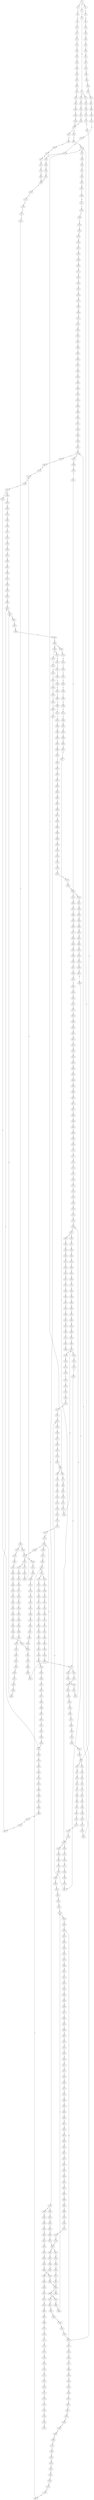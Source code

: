 strict digraph  {
	S0 -> S1 [ label = C ];
	S0 -> S2 [ label = G ];
	S0 -> S3 [ label = T ];
	S1 -> S4 [ label = C ];
	S2 -> S5 [ label = C ];
	S3 -> S6 [ label = C ];
	S4 -> S7 [ label = G ];
	S5 -> S8 [ label = G ];
	S6 -> S9 [ label = G ];
	S7 -> S10 [ label = T ];
	S7 -> S11 [ label = C ];
	S8 -> S12 [ label = C ];
	S9 -> S13 [ label = T ];
	S10 -> S14 [ label = A ];
	S11 -> S15 [ label = A ];
	S12 -> S16 [ label = A ];
	S13 -> S17 [ label = G ];
	S14 -> S18 [ label = G ];
	S15 -> S19 [ label = A ];
	S16 -> S20 [ label = G ];
	S17 -> S21 [ label = A ];
	S18 -> S22 [ label = C ];
	S19 -> S23 [ label = C ];
	S20 -> S24 [ label = C ];
	S21 -> S25 [ label = C ];
	S22 -> S26 [ label = C ];
	S23 -> S27 [ label = C ];
	S24 -> S28 [ label = G ];
	S25 -> S29 [ label = C ];
	S26 -> S30 [ label = G ];
	S27 -> S31 [ label = A ];
	S28 -> S32 [ label = G ];
	S29 -> S33 [ label = G ];
	S30 -> S34 [ label = G ];
	S30 -> S35 [ label = C ];
	S31 -> S36 [ label = G ];
	S32 -> S37 [ label = G ];
	S33 -> S38 [ label = G ];
	S34 -> S39 [ label = T ];
	S35 -> S40 [ label = T ];
	S36 -> S41 [ label = A ];
	S36 -> S42 [ label = T ];
	S37 -> S43 [ label = T ];
	S38 -> S44 [ label = T ];
	S39 -> S45 [ label = G ];
	S40 -> S46 [ label = G ];
	S41 -> S47 [ label = A ];
	S42 -> S48 [ label = C ];
	S43 -> S49 [ label = G ];
	S44 -> S50 [ label = C ];
	S45 -> S51 [ label = A ];
	S45 -> S52 [ label = G ];
	S46 -> S53 [ label = G ];
	S47 -> S54 [ label = C ];
	S48 -> S55 [ label = G ];
	S49 -> S56 [ label = C ];
	S50 -> S57 [ label = G ];
	S51 -> S58 [ label = C ];
	S52 -> S59 [ label = T ];
	S52 -> S60 [ label = A ];
	S53 -> S61 [ label = A ];
	S54 -> S62 [ label = A ];
	S55 -> S63 [ label = C ];
	S56 -> S64 [ label = C ];
	S57 -> S65 [ label = C ];
	S58 -> S66 [ label = G ];
	S59 -> S67 [ label = G ];
	S59 -> S68 [ label = T ];
	S60 -> S69 [ label = A ];
	S61 -> S70 [ label = A ];
	S62 -> S71 [ label = G ];
	S63 -> S72 [ label = G ];
	S64 -> S73 [ label = G ];
	S65 -> S74 [ label = G ];
	S66 -> S75 [ label = T ];
	S67 -> S76 [ label = G ];
	S68 -> S77 [ label = A ];
	S69 -> S78 [ label = G ];
	S70 -> S79 [ label = G ];
	S71 -> S80 [ label = C ];
	S72 -> S81 [ label = C ];
	S73 -> S82 [ label = C ];
	S74 -> S83 [ label = T ];
	S75 -> S84 [ label = G ];
	S76 -> S85 [ label = A ];
	S77 -> S86 [ label = G ];
	S78 -> S87 [ label = A ];
	S79 -> S88 [ label = A ];
	S80 -> S89 [ label = C ];
	S81 -> S90 [ label = A ];
	S82 -> S91 [ label = C ];
	S83 -> S92 [ label = A ];
	S84 -> S93 [ label = G ];
	S85 -> S94 [ label = A ];
	S86 -> S95 [ label = A ];
	S87 -> S96 [ label = A ];
	S88 -> S96 [ label = A ];
	S89 -> S97 [ label = G ];
	S90 -> S98 [ label = G ];
	S91 -> S99 [ label = G ];
	S92 -> S100 [ label = G ];
	S93 -> S101 [ label = G ];
	S94 -> S102 [ label = C ];
	S95 -> S103 [ label = A ];
	S96 -> S104 [ label = C ];
	S97 -> S105 [ label = T ];
	S98 -> S106 [ label = C ];
	S99 -> S107 [ label = G ];
	S100 -> S108 [ label = C ];
	S101 -> S109 [ label = T ];
	S102 -> S110 [ label = C ];
	S103 -> S111 [ label = G ];
	S104 -> S112 [ label = G ];
	S105 -> S113 [ label = C ];
	S106 -> S114 [ label = C ];
	S107 -> S115 [ label = T ];
	S108 -> S116 [ label = C ];
	S109 -> S117 [ label = A ];
	S110 -> S118 [ label = T ];
	S111 -> S119 [ label = G ];
	S112 -> S120 [ label = G ];
	S113 -> S121 [ label = C ];
	S114 -> S122 [ label = G ];
	S115 -> S123 [ label = G ];
	S116 -> S30 [ label = G ];
	S117 -> S124 [ label = C ];
	S118 -> S125 [ label = C ];
	S119 -> S126 [ label = G ];
	S120 -> S127 [ label = C ];
	S121 -> S128 [ label = T ];
	S122 -> S129 [ label = G ];
	S123 -> S52 [ label = G ];
	S124 -> S130 [ label = T ];
	S125 -> S131 [ label = G ];
	S126 -> S132 [ label = G ];
	S127 -> S133 [ label = A ];
	S128 -> S134 [ label = C ];
	S129 -> S135 [ label = T ];
	S130 -> S136 [ label = A ];
	S131 -> S137 [ label = G ];
	S132 -> S138 [ label = T ];
	S132 -> S139 [ label = G ];
	S133 -> S140 [ label = C ];
	S134 -> S141 [ label = T ];
	S135 -> S45 [ label = G ];
	S136 -> S142 [ label = T ];
	S137 -> S143 [ label = C ];
	S138 -> S144 [ label = C ];
	S139 -> S145 [ label = T ];
	S140 -> S146 [ label = C ];
	S140 -> S147 [ label = T ];
	S141 -> S148 [ label = T ];
	S141 -> S149 [ label = G ];
	S142 -> S150 [ label = T ];
	S143 -> S151 [ label = A ];
	S144 -> S152 [ label = T ];
	S145 -> S153 [ label = C ];
	S146 -> S154 [ label = G ];
	S147 -> S155 [ label = G ];
	S148 -> S156 [ label = C ];
	S149 -> S157 [ label = T ];
	S150 -> S158 [ label = G ];
	S151 -> S159 [ label = C ];
	S152 -> S160 [ label = C ];
	S153 -> S161 [ label = C ];
	S154 -> S162 [ label = A ];
	S154 -> S163 [ label = G ];
	S155 -> S164 [ label = G ];
	S156 -> S165 [ label = T ];
	S157 -> S166 [ label = C ];
	S158 -> S167 [ label = G ];
	S159 -> S168 [ label = G ];
	S159 -> S169 [ label = C ];
	S160 -> S170 [ label = T ];
	S161 -> S171 [ label = G ];
	S162 -> S172 [ label = G ];
	S162 -> S173 [ label = A ];
	S163 -> S174 [ label = G ];
	S164 -> S175 [ label = G ];
	S165 -> S176 [ label = C ];
	S166 -> S177 [ label = G ];
	S167 -> S178 [ label = A ];
	S168 -> S179 [ label = C ];
	S169 -> S154 [ label = G ];
	S170 -> S180 [ label = C ];
	S171 -> S181 [ label = C ];
	S171 -> S182 [ label = T ];
	S172 -> S183 [ label = T ];
	S173 -> S184 [ label = T ];
	S174 -> S185 [ label = A ];
	S175 -> S186 [ label = A ];
	S176 -> S187 [ label = G ];
	S177 -> S188 [ label = T ];
	S178 -> S189 [ label = A ];
	S179 -> S190 [ label = G ];
	S180 -> S191 [ label = G ];
	S181 -> S192 [ label = C ];
	S182 -> S193 [ label = C ];
	S183 -> S194 [ label = C ];
	S184 -> S195 [ label = G ];
	S185 -> S196 [ label = A ];
	S186 -> S197 [ label = A ];
	S187 -> S198 [ label = G ];
	S188 -> S199 [ label = G ];
	S189 -> S200 [ label = C ];
	S190 -> S201 [ label = C ];
	S191 -> S202 [ label = T ];
	S192 -> S203 [ label = G ];
	S193 -> S204 [ label = G ];
	S194 -> S205 [ label = C ];
	S195 -> S206 [ label = T ];
	S196 -> S207 [ label = T ];
	S197 -> S208 [ label = C ];
	S198 -> S209 [ label = A ];
	S199 -> S210 [ label = G ];
	S200 -> S211 [ label = G ];
	S201 -> S212 [ label = G ];
	S202 -> S213 [ label = G ];
	S203 -> S214 [ label = G ];
	S204 -> S215 [ label = G ];
	S205 -> S216 [ label = A ];
	S206 -> S217 [ label = A ];
	S207 -> S218 [ label = T ];
	S208 -> S219 [ label = T ];
	S209 -> S220 [ label = G ];
	S210 -> S221 [ label = T ];
	S211 -> S222 [ label = G ];
	S212 -> S223 [ label = C ];
	S212 -> S224 [ label = G ];
	S213 -> S225 [ label = G ];
	S214 -> S226 [ label = A ];
	S215 -> S227 [ label = A ];
	S216 -> S228 [ label = G ];
	S217 -> S229 [ label = G ];
	S218 -> S230 [ label = G ];
	S219 -> S231 [ label = G ];
	S220 -> S232 [ label = A ];
	S221 -> S233 [ label = A ];
	S222 -> S234 [ label = T ];
	S223 -> S235 [ label = G ];
	S224 -> S236 [ label = C ];
	S225 -> S237 [ label = T ];
	S226 -> S238 [ label = A ];
	S227 -> S239 [ label = A ];
	S228 -> S240 [ label = T ];
	S228 -> S241 [ label = C ];
	S229 -> S242 [ label = T ];
	S230 -> S243 [ label = A ];
	S231 -> S244 [ label = G ];
	S232 -> S245 [ label = G ];
	S233 -> S246 [ label = C ];
	S234 -> S247 [ label = A ];
	S235 -> S248 [ label = T ];
	S236 -> S249 [ label = T ];
	S237 -> S233 [ label = A ];
	S238 -> S250 [ label = C ];
	S239 -> S251 [ label = C ];
	S240 -> S252 [ label = A ];
	S241 -> S253 [ label = T ];
	S242 -> S254 [ label = T ];
	S243 -> S255 [ label = A ];
	S244 -> S256 [ label = A ];
	S245 -> S257 [ label = G ];
	S246 -> S258 [ label = C ];
	S247 -> S259 [ label = C ];
	S248 -> S260 [ label = C ];
	S249 -> S261 [ label = G ];
	S250 -> S262 [ label = T ];
	S251 -> S263 [ label = A ];
	S251 -> S264 [ label = T ];
	S252 -> S265 [ label = G ];
	S253 -> S266 [ label = T ];
	S254 -> S267 [ label = T ];
	S255 -> S268 [ label = C ];
	S256 -> S269 [ label = C ];
	S257 -> S270 [ label = T ];
	S258 -> S271 [ label = G ];
	S259 -> S272 [ label = G ];
	S260 -> S273 [ label = G ];
	S261 -> S274 [ label = G ];
	S262 -> S275 [ label = G ];
	S263 -> S276 [ label = G ];
	S264 -> S277 [ label = A ];
	S265 -> S278 [ label = G ];
	S266 -> S279 [ label = C ];
	S267 -> S280 [ label = C ];
	S268 -> S281 [ label = C ];
	S269 -> S282 [ label = C ];
	S270 -> S283 [ label = C ];
	S271 -> S284 [ label = G ];
	S272 -> S285 [ label = A ];
	S273 -> S286 [ label = A ];
	S274 -> S287 [ label = A ];
	S275 -> S288 [ label = C ];
	S276 -> S289 [ label = G ];
	S277 -> S290 [ label = C ];
	S278 -> S291 [ label = G ];
	S279 -> S292 [ label = A ];
	S280 -> S293 [ label = A ];
	S281 -> S294 [ label = C ];
	S282 -> S295 [ label = C ];
	S283 -> S296 [ label = C ];
	S284 -> S297 [ label = T ];
	S285 -> S298 [ label = A ];
	S286 -> S299 [ label = C ];
	S287 -> S300 [ label = A ];
	S288 -> S301 [ label = A ];
	S289 -> S302 [ label = A ];
	S290 -> S303 [ label = A ];
	S291 -> S304 [ label = T ];
	S292 -> S305 [ label = C ];
	S293 -> S306 [ label = C ];
	S294 -> S307 [ label = G ];
	S295 -> S308 [ label = G ];
	S296 -> S309 [ label = C ];
	S297 -> S310 [ label = G ];
	S298 -> S311 [ label = G ];
	S299 -> S312 [ label = G ];
	S300 -> S313 [ label = T ];
	S301 -> S314 [ label = A ];
	S302 -> S315 [ label = A ];
	S303 -> S316 [ label = A ];
	S304 -> S317 [ label = C ];
	S305 -> S318 [ label = G ];
	S306 -> S319 [ label = T ];
	S307 -> S320 [ label = T ];
	S308 -> S321 [ label = T ];
	S309 -> S322 [ label = A ];
	S309 -> S323 [ label = G ];
	S310 -> S324 [ label = G ];
	S311 -> S325 [ label = A ];
	S312 -> S326 [ label = C ];
	S313 -> S327 [ label = G ];
	S314 -> S328 [ label = C ];
	S315 -> S329 [ label = T ];
	S316 -> S330 [ label = C ];
	S317 -> S331 [ label = A ];
	S318 -> S332 [ label = C ];
	S319 -> S333 [ label = C ];
	S320 -> S334 [ label = C ];
	S321 -> S335 [ label = C ];
	S322 -> S336 [ label = G ];
	S323 -> S337 [ label = G ];
	S323 -> S338 [ label = A ];
	S324 -> S59 [ label = T ];
	S325 -> S339 [ label = A ];
	S326 -> S340 [ label = G ];
	S327 -> S341 [ label = G ];
	S328 -> S342 [ label = C ];
	S329 -> S343 [ label = A ];
	S330 -> S344 [ label = G ];
	S331 -> S345 [ label = C ];
	S332 -> S346 [ label = C ];
	S333 -> S347 [ label = C ];
	S334 -> S348 [ label = T ];
	S335 -> S348 [ label = T ];
	S336 -> S349 [ label = A ];
	S337 -> S350 [ label = A ];
	S338 -> S351 [ label = G ];
	S338 -> S352 [ label = A ];
	S339 -> S353 [ label = G ];
	S340 -> S354 [ label = C ];
	S341 -> S355 [ label = G ];
	S342 -> S356 [ label = A ];
	S343 -> S357 [ label = G ];
	S344 -> S358 [ label = A ];
	S345 -> S359 [ label = T ];
	S346 -> S360 [ label = C ];
	S347 -> S361 [ label = T ];
	S348 -> S362 [ label = C ];
	S349 -> S363 [ label = G ];
	S350 -> S364 [ label = G ];
	S351 -> S365 [ label = T ];
	S352 -> S366 [ label = G ];
	S353 -> S367 [ label = T ];
	S354 -> S368 [ label = C ];
	S355 -> S369 [ label = G ];
	S356 -> S36 [ label = G ];
	S357 -> S370 [ label = T ];
	S358 -> S371 [ label = A ];
	S359 -> S372 [ label = C ];
	S360 -> S373 [ label = T ];
	S361 -> S374 [ label = T ];
	S362 -> S375 [ label = G ];
	S363 -> S376 [ label = C ];
	S364 -> S377 [ label = G ];
	S365 -> S378 [ label = C ];
	S366 -> S379 [ label = T ];
	S367 -> S380 [ label = G ];
	S368 -> S381 [ label = T ];
	S369 -> S382 [ label = T ];
	S370 -> S383 [ label = C ];
	S371 -> S384 [ label = A ];
	S372 -> S385 [ label = G ];
	S373 -> S386 [ label = T ];
	S374 -> S387 [ label = T ];
	S375 -> S388 [ label = G ];
	S376 -> S389 [ label = C ];
	S377 -> S390 [ label = C ];
	S378 -> S205 [ label = C ];
	S379 -> S391 [ label = C ];
	S380 -> S392 [ label = T ];
	S381 -> S393 [ label = C ];
	S382 -> S394 [ label = C ];
	S383 -> S395 [ label = T ];
	S384 -> S396 [ label = A ];
	S385 -> S397 [ label = C ];
	S386 -> S398 [ label = C ];
	S387 -> S399 [ label = C ];
	S388 -> S400 [ label = C ];
	S389 -> S401 [ label = A ];
	S390 -> S402 [ label = G ];
	S391 -> S403 [ label = G ];
	S392 -> S404 [ label = C ];
	S393 -> S405 [ label = G ];
	S394 -> S406 [ label = C ];
	S395 -> S407 [ label = C ];
	S396 -> S408 [ label = C ];
	S397 -> S409 [ label = T ];
	S398 -> S410 [ label = A ];
	S399 -> S411 [ label = A ];
	S400 -> S412 [ label = A ];
	S401 -> S413 [ label = C ];
	S402 -> S414 [ label = T ];
	S403 -> S415 [ label = C ];
	S403 -> S416 [ label = A ];
	S404 -> S417 [ label = C ];
	S405 -> S418 [ label = G ];
	S406 -> S171 [ label = G ];
	S407 -> S419 [ label = T ];
	S408 -> S420 [ label = A ];
	S409 -> S421 [ label = T ];
	S410 -> S422 [ label = T ];
	S411 -> S423 [ label = T ];
	S412 -> S159 [ label = C ];
	S413 -> S424 [ label = G ];
	S414 -> S425 [ label = G ];
	S415 -> S426 [ label = G ];
	S416 -> S427 [ label = G ];
	S417 -> S428 [ label = T ];
	S418 -> S429 [ label = G ];
	S419 -> S430 [ label = C ];
	S420 -> S431 [ label = G ];
	S421 -> S432 [ label = C ];
	S422 -> S433 [ label = C ];
	S423 -> S434 [ label = C ];
	S424 -> S435 [ label = G ];
	S425 -> S436 [ label = G ];
	S426 -> S437 [ label = G ];
	S427 -> S438 [ label = G ];
	S428 -> S439 [ label = G ];
	S429 -> S440 [ label = C ];
	S430 -> S441 [ label = T ];
	S431 -> S442 [ label = A ];
	S432 -> S443 [ label = A ];
	S433 -> S444 [ label = C ];
	S434 -> S445 [ label = C ];
	S435 -> S446 [ label = T ];
	S436 -> S447 [ label = T ];
	S437 -> S448 [ label = C ];
	S438 -> S449 [ label = T ];
	S439 -> S450 [ label = G ];
	S440 -> S451 [ label = T ];
	S441 -> S452 [ label = G ];
	S442 -> S453 [ label = A ];
	S443 -> S454 [ label = T ];
	S444 -> S455 [ label = A ];
	S445 -> S455 [ label = A ];
	S446 -> S456 [ label = T ];
	S447 -> S457 [ label = A ];
	S448 -> S458 [ label = T ];
	S449 -> S459 [ label = A ];
	S450 -> S460 [ label = C ];
	S451 -> S461 [ label = C ];
	S452 -> S462 [ label = A ];
	S453 -> S463 [ label = G ];
	S454 -> S464 [ label = C ];
	S455 -> S465 [ label = G ];
	S456 -> S466 [ label = A ];
	S457 -> S467 [ label = T ];
	S458 -> S468 [ label = A ];
	S459 -> S469 [ label = T ];
	S460 -> S470 [ label = C ];
	S461 -> S471 [ label = A ];
	S462 -> S472 [ label = G ];
	S463 -> S473 [ label = G ];
	S464 -> S444 [ label = C ];
	S465 -> S474 [ label = A ];
	S466 -> S475 [ label = C ];
	S467 -> S476 [ label = G ];
	S468 -> S477 [ label = T ];
	S469 -> S478 [ label = A ];
	S470 -> S479 [ label = T ];
	S471 -> S480 [ label = C ];
	S472 -> S481 [ label = T ];
	S473 -> S482 [ label = G ];
	S474 -> S483 [ label = A ];
	S475 -> S484 [ label = T ];
	S476 -> S485 [ label = A ];
	S477 -> S486 [ label = A ];
	S478 -> S487 [ label = A ];
	S479 -> S488 [ label = G ];
	S480 -> S489 [ label = G ];
	S481 -> S490 [ label = A ];
	S482 -> S132 [ label = G ];
	S483 -> S491 [ label = C ];
	S484 -> S492 [ label = G ];
	S485 -> S493 [ label = G ];
	S486 -> S494 [ label = G ];
	S487 -> S495 [ label = G ];
	S488 -> S496 [ label = G ];
	S489 -> S497 [ label = T ];
	S491 -> S498 [ label = C ];
	S492 -> S499 [ label = C ];
	S493 -> S500 [ label = C ];
	S494 -> S501 [ label = T ];
	S495 -> S502 [ label = T ];
	S496 -> S503 [ label = G ];
	S497 -> S504 [ label = C ];
	S498 -> S505 [ label = A ];
	S498 -> S506 [ label = G ];
	S499 -> S507 [ label = A ];
	S500 -> S508 [ label = G ];
	S501 -> S509 [ label = A ];
	S502 -> S510 [ label = C ];
	S503 -> S511 [ label = T ];
	S504 -> S512 [ label = C ];
	S505 -> S513 [ label = G ];
	S505 -> S514 [ label = C ];
	S506 -> S515 [ label = G ];
	S507 -> S516 [ label = G ];
	S508 -> S517 [ label = G ];
	S509 -> S518 [ label = G ];
	S510 -> S519 [ label = G ];
	S511 -> S520 [ label = C ];
	S512 -> S521 [ label = A ];
	S513 -> S522 [ label = A ];
	S514 -> S523 [ label = C ];
	S515 -> S524 [ label = A ];
	S516 -> S525 [ label = A ];
	S517 -> S526 [ label = T ];
	S518 -> S527 [ label = C ];
	S519 -> S528 [ label = T ];
	S520 -> S529 [ label = C ];
	S521 -> S530 [ label = G ];
	S522 -> S531 [ label = C ];
	S523 -> S532 [ label = A ];
	S524 -> S533 [ label = C ];
	S525 -> S534 [ label = C ];
	S526 -> S535 [ label = C ];
	S527 -> S536 [ label = C ];
	S528 -> S537 [ label = G ];
	S529 -> S538 [ label = C ];
	S530 -> S539 [ label = C ];
	S531 -> S540 [ label = T ];
	S532 -> S541 [ label = C ];
	S533 -> S542 [ label = G ];
	S534 -> S543 [ label = G ];
	S535 -> S544 [ label = G ];
	S536 -> S545 [ label = G ];
	S537 -> S546 [ label = G ];
	S538 -> S547 [ label = G ];
	S539 -> S253 [ label = T ];
	S540 -> S548 [ label = C ];
	S541 -> S549 [ label = C ];
	S542 -> S550 [ label = C ];
	S543 -> S551 [ label = G ];
	S544 -> S552 [ label = C ];
	S545 -> S553 [ label = A ];
	S546 -> S221 [ label = T ];
	S547 -> S338 [ label = A ];
	S548 -> S554 [ label = C ];
	S549 -> S555 [ label = C ];
	S550 -> S556 [ label = C ];
	S551 -> S557 [ label = A ];
	S552 -> S558 [ label = A ];
	S553 -> S559 [ label = A ];
	S554 -> S560 [ label = C ];
	S555 -> S561 [ label = C ];
	S556 -> S562 [ label = C ];
	S557 -> S563 [ label = C ];
	S558 -> S564 [ label = C ];
	S559 -> S565 [ label = A ];
	S560 -> S566 [ label = A ];
	S561 -> S567 [ label = T ];
	S562 -> S568 [ label = A ];
	S563 -> S569 [ label = A ];
	S564 -> S570 [ label = G ];
	S565 -> S571 [ label = C ];
	S566 -> S572 [ label = T ];
	S567 -> S573 [ label = T ];
	S568 -> S574 [ label = T ];
	S569 -> S575 [ label = C ];
	S570 -> S576 [ label = C ];
	S571 -> S577 [ label = C ];
	S572 -> S578 [ label = C ];
	S573 -> S579 [ label = C ];
	S574 -> S580 [ label = C ];
	S575 -> S581 [ label = A ];
	S576 -> S582 [ label = G ];
	S577 -> S583 [ label = C ];
	S578 -> S584 [ label = T ];
	S579 -> S585 [ label = C ];
	S579 -> S586 [ label = G ];
	S580 -> S587 [ label = G ];
	S581 -> S588 [ label = C ];
	S582 -> S201 [ label = C ];
	S583 -> S589 [ label = C ];
	S584 -> S590 [ label = G ];
	S585 -> S591 [ label = T ];
	S586 -> S592 [ label = A ];
	S587 -> S593 [ label = T ];
	S588 -> S594 [ label = C ];
	S589 -> S595 [ label = G ];
	S590 -> S596 [ label = C ];
	S591 -> S597 [ label = G ];
	S592 -> S598 [ label = T ];
	S593 -> S599 [ label = C ];
	S594 -> S600 [ label = T ];
	S595 -> S601 [ label = A ];
	S596 -> S602 [ label = C ];
	S597 -> S603 [ label = T ];
	S598 -> S604 [ label = C ];
	S599 -> S605 [ label = C ];
	S600 -> S606 [ label = C ];
	S601 -> S607 [ label = C ];
	S602 -> S608 [ label = A ];
	S603 -> S609 [ label = C ];
	S604 -> S610 [ label = G ];
	S605 -> S611 [ label = T ];
	S606 -> S612 [ label = T ];
	S607 -> S613 [ label = T ];
	S608 -> S614 [ label = G ];
	S609 -> S615 [ label = C ];
	S610 -> S616 [ label = T ];
	S611 -> S617 [ label = C ];
	S612 -> S618 [ label = A ];
	S613 -> S619 [ label = A ];
	S614 -> S620 [ label = T ];
	S615 -> S621 [ label = T ];
	S616 -> S622 [ label = T ];
	S617 -> S141 [ label = T ];
	S618 -> S623 [ label = G ];
	S619 -> S624 [ label = G ];
	S620 -> S625 [ label = C ];
	S621 -> S626 [ label = A ];
	S621 -> S627 [ label = T ];
	S622 -> S628 [ label = T ];
	S623 -> S629 [ label = A ];
	S624 -> S630 [ label = A ];
	S625 -> S631 [ label = G ];
	S626 -> S632 [ label = C ];
	S627 -> S633 [ label = G ];
	S628 -> S634 [ label = G ];
	S629 -> S635 [ label = A ];
	S630 -> S636 [ label = A ];
	S631 -> S637 [ label = T ];
	S632 -> S638 [ label = T ];
	S633 -> S639 [ label = T ];
	S634 -> S640 [ label = T ];
	S635 -> S641 [ label = C ];
	S636 -> S642 [ label = T ];
	S637 -> S643 [ label = A ];
	S638 -> S644 [ label = A ];
	S639 -> S645 [ label = A ];
	S640 -> S646 [ label = A ];
	S641 -> S647 [ label = G ];
	S642 -> S648 [ label = C ];
	S643 -> S649 [ label = A ];
	S644 -> S650 [ label = C ];
	S645 -> S651 [ label = G ];
	S646 -> S652 [ label = G ];
	S647 -> S653 [ label = A ];
	S648 -> S654 [ label = G ];
	S649 -> S655 [ label = G ];
	S650 -> S656 [ label = C ];
	S651 -> S657 [ label = G ];
	S652 -> S658 [ label = G ];
	S653 -> S659 [ label = G ];
	S654 -> S660 [ label = G ];
	S655 -> S661 [ label = A ];
	S656 -> S662 [ label = A ];
	S657 -> S663 [ label = A ];
	S658 -> S663 [ label = A ];
	S659 -> S664 [ label = G ];
	S660 -> S665 [ label = G ];
	S661 -> S666 [ label = C ];
	S662 -> S667 [ label = G ];
	S663 -> S668 [ label = G ];
	S663 -> S669 [ label = A ];
	S664 -> S670 [ label = T ];
	S665 -> S671 [ label = T ];
	S666 -> S672 [ label = G ];
	S667 -> S673 [ label = G ];
	S668 -> S674 [ label = A ];
	S669 -> S675 [ label = A ];
	S670 -> S676 [ label = G ];
	S671 -> S677 [ label = A ];
	S672 -> S678 [ label = G ];
	S673 -> S679 [ label = A ];
	S674 -> S680 [ label = G ];
	S675 -> S681 [ label = G ];
	S676 -> S682 [ label = T ];
	S677 -> S683 [ label = T ];
	S678 -> S684 [ label = C ];
	S679 -> S685 [ label = G ];
	S680 -> S686 [ label = G ];
	S681 -> S687 [ label = G ];
	S682 -> S688 [ label = C ];
	S683 -> S689 [ label = C ];
	S684 -> S690 [ label = T ];
	S685 -> S691 [ label = A ];
	S686 -> S270 [ label = T ];
	S687 -> S692 [ label = T ];
	S688 -> S693 [ label = C ];
	S689 -> S694 [ label = C ];
	S690 -> S695 [ label = C ];
	S691 -> S696 [ label = G ];
	S692 -> S697 [ label = C ];
	S693 -> S698 [ label = C ];
	S694 -> S699 [ label = C ];
	S695 -> S700 [ label = T ];
	S696 -> S701 [ label = T ];
	S697 -> S702 [ label = C ];
	S698 -> S703 [ label = T ];
	S699 -> S704 [ label = G ];
	S700 -> S705 [ label = C ];
	S701 -> S706 [ label = C ];
	S702 -> S707 [ label = C ];
	S703 -> S708 [ label = G ];
	S704 -> S709 [ label = A ];
	S705 -> S710 [ label = G ];
	S706 -> S711 [ label = A ];
	S707 -> S323 [ label = G ];
	S708 -> S712 [ label = T ];
	S709 -> S713 [ label = A ];
	S710 -> S714 [ label = A ];
	S711 -> S715 [ label = G ];
	S712 -> S716 [ label = C ];
	S713 -> S717 [ label = A ];
	S714 -> S718 [ label = A ];
	S715 -> S719 [ label = G ];
	S716 -> S720 [ label = C ];
	S717 -> S721 [ label = G ];
	S718 -> S722 [ label = G ];
	S719 -> S723 [ label = A ];
	S720 -> S621 [ label = T ];
	S721 -> S724 [ label = T ];
	S722 -> S725 [ label = T ];
	S723 -> S726 [ label = C ];
	S724 -> S727 [ label = G ];
	S725 -> S728 [ label = C ];
	S726 -> S729 [ label = C ];
	S727 -> S730 [ label = T ];
	S728 -> S403 [ label = G ];
	S729 -> S731 [ label = A ];
	S730 -> S732 [ label = C ];
	S731 -> S733 [ label = G ];
	S732 -> S734 [ label = G ];
	S733 -> S735 [ label = T ];
	S734 -> S736 [ label = T ];
	S735 -> S737 [ label = C ];
	S736 -> S738 [ label = C ];
	S737 -> S739 [ label = T ];
	S738 -> S740 [ label = G ];
	S739 -> S741 [ label = C ];
	S740 -> S742 [ label = G ];
	S741 -> S743 [ label = T ];
	S742 -> S744 [ label = A ];
	S743 -> S745 [ label = G ];
	S744 -> S239 [ label = A ];
	S745 -> S746 [ label = T ];
	S746 -> S747 [ label = A ];
}
